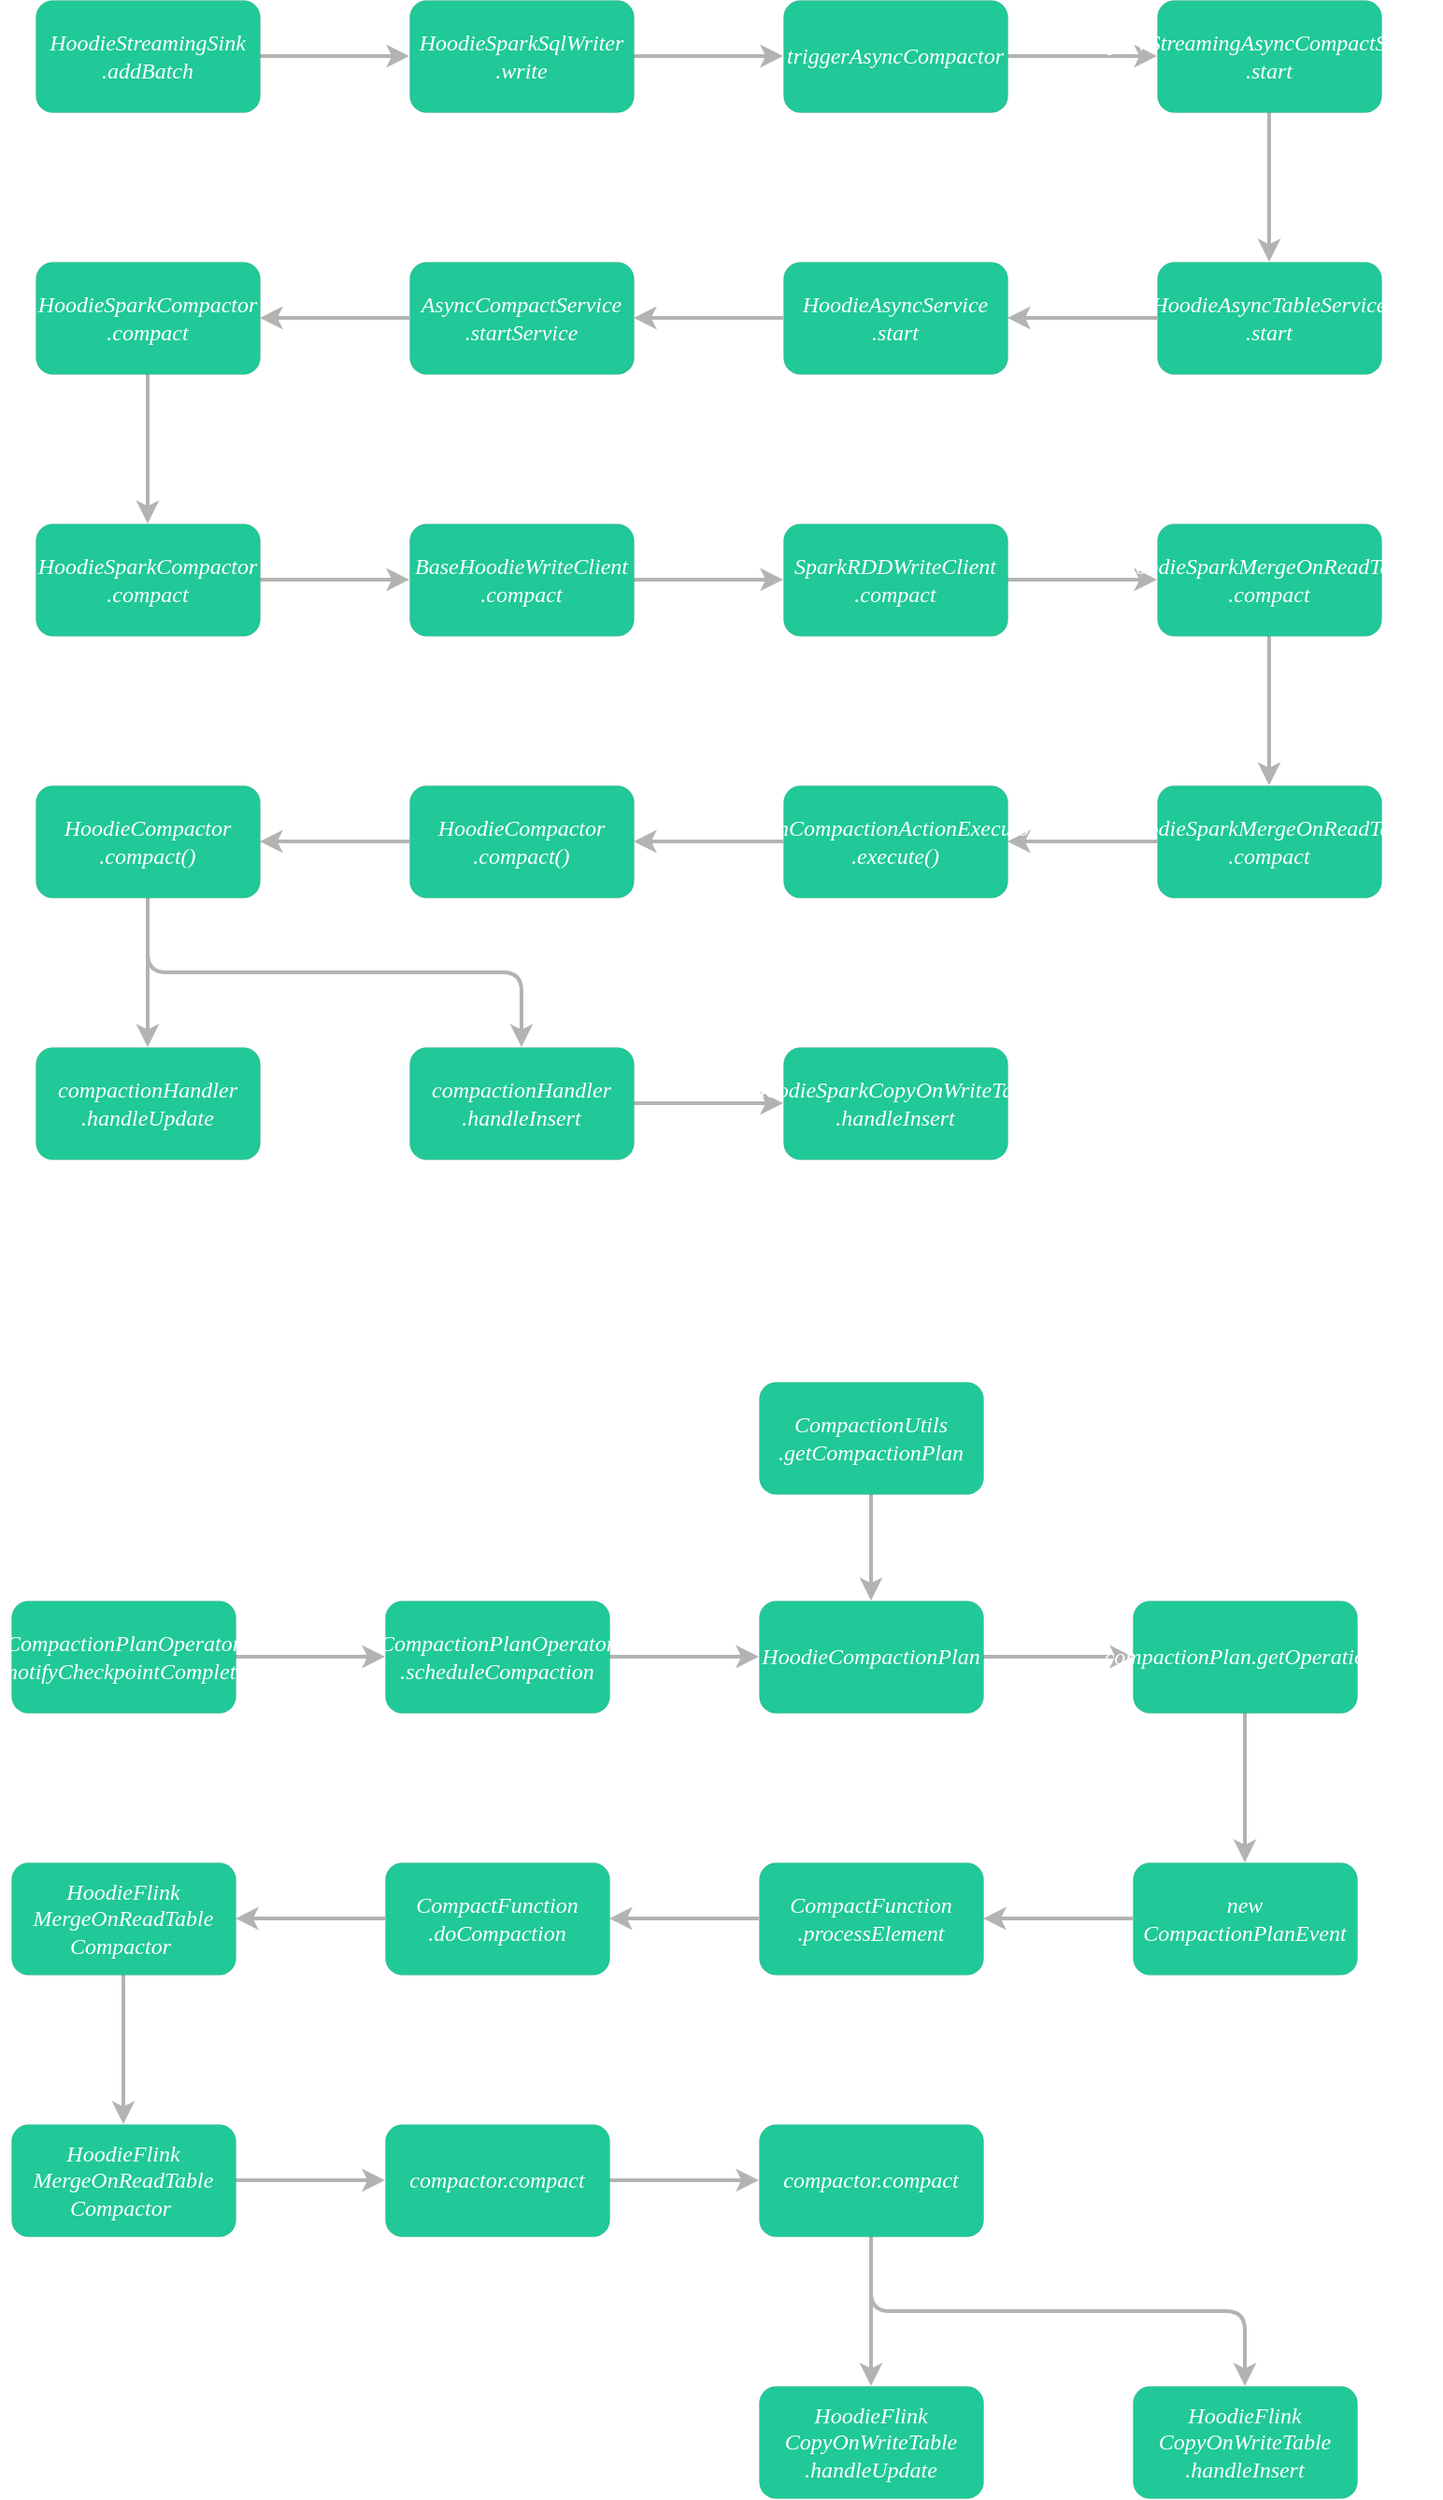 <mxfile version="20.4.1" type="github">
  <diagram id="C5RBs43oDa-KdzZeNtuy" name="Page-1">
    <mxGraphModel dx="1422" dy="762" grid="0" gridSize="10" guides="1" tooltips="1" connect="1" arrows="1" fold="1" page="1" pageScale="1" pageWidth="827" pageHeight="1169" math="0" shadow="0">
      <root>
        <mxCell id="WIyWlLk6GJQsqaUBKTNV-0" />
        <mxCell id="WIyWlLk6GJQsqaUBKTNV-1" parent="WIyWlLk6GJQsqaUBKTNV-0" />
        <mxCell id="WV-3mllYnijwuJC2ltMI-2" value="" style="edgeStyle=orthogonalEdgeStyle;rounded=0;orthogonalLoop=1;jettySize=auto;html=1;strokeWidth=2;strokeColor=#B3B3B3;" edge="1" parent="WIyWlLk6GJQsqaUBKTNV-1" source="WV-3mllYnijwuJC2ltMI-0" target="WV-3mllYnijwuJC2ltMI-1">
          <mxGeometry relative="1" as="geometry" />
        </mxCell>
        <mxCell id="WV-3mllYnijwuJC2ltMI-0" value="HoodieStreamingSink&lt;br&gt;.addBatch" style="rounded=1;whiteSpace=wrap;html=1;fillColor=#20C997;fontColor=#FFFFFF;fontFamily=Comic Sans MS;fontStyle=2;strokeWidth=0;" vertex="1" parent="WIyWlLk6GJQsqaUBKTNV-1">
          <mxGeometry x="52" y="155" width="120" height="60" as="geometry" />
        </mxCell>
        <mxCell id="WV-3mllYnijwuJC2ltMI-4" value="" style="edgeStyle=orthogonalEdgeStyle;rounded=0;orthogonalLoop=1;jettySize=auto;html=1;strokeWidth=2;strokeColor=#B3B3B3;" edge="1" parent="WIyWlLk6GJQsqaUBKTNV-1" source="WV-3mllYnijwuJC2ltMI-1" target="WV-3mllYnijwuJC2ltMI-3">
          <mxGeometry relative="1" as="geometry" />
        </mxCell>
        <mxCell id="WV-3mllYnijwuJC2ltMI-1" value="HoodieSparkSqlWriter&lt;br&gt;.write" style="rounded=1;whiteSpace=wrap;html=1;fillColor=#20C997;fontColor=#FFFFFF;fontFamily=Comic Sans MS;fontStyle=2;strokeWidth=0;" vertex="1" parent="WIyWlLk6GJQsqaUBKTNV-1">
          <mxGeometry x="252" y="155" width="120" height="60" as="geometry" />
        </mxCell>
        <mxCell id="WV-3mllYnijwuJC2ltMI-6" value="" style="edgeStyle=orthogonalEdgeStyle;rounded=0;orthogonalLoop=1;jettySize=auto;html=1;strokeWidth=2;strokeColor=#B3B3B3;" edge="1" parent="WIyWlLk6GJQsqaUBKTNV-1" source="WV-3mllYnijwuJC2ltMI-3" target="WV-3mllYnijwuJC2ltMI-5">
          <mxGeometry relative="1" as="geometry" />
        </mxCell>
        <mxCell id="WV-3mllYnijwuJC2ltMI-3" value="triggerAsyncCompactor" style="rounded=1;whiteSpace=wrap;html=1;fillColor=#20C997;fontColor=#FFFFFF;fontFamily=Comic Sans MS;fontStyle=2;strokeWidth=0;" vertex="1" parent="WIyWlLk6GJQsqaUBKTNV-1">
          <mxGeometry x="452" y="155" width="120" height="60" as="geometry" />
        </mxCell>
        <mxCell id="WV-3mllYnijwuJC2ltMI-8" value="" style="edgeStyle=orthogonalEdgeStyle;rounded=0;orthogonalLoop=1;jettySize=auto;html=1;strokeWidth=2;strokeColor=#B3B3B3;" edge="1" parent="WIyWlLk6GJQsqaUBKTNV-1" source="WV-3mllYnijwuJC2ltMI-5" target="WV-3mllYnijwuJC2ltMI-7">
          <mxGeometry relative="1" as="geometry" />
        </mxCell>
        <mxCell id="WV-3mllYnijwuJC2ltMI-5" value="SparkStreamingAsyncCompactService&lt;br&gt;.start" style="rounded=1;whiteSpace=wrap;html=1;fillColor=#20C997;fontColor=#FFFFFF;fontFamily=Comic Sans MS;fontStyle=2;strokeWidth=0;" vertex="1" parent="WIyWlLk6GJQsqaUBKTNV-1">
          <mxGeometry x="652" y="155" width="120" height="60" as="geometry" />
        </mxCell>
        <mxCell id="WV-3mllYnijwuJC2ltMI-10" value="" style="edgeStyle=orthogonalEdgeStyle;rounded=0;orthogonalLoop=1;jettySize=auto;html=1;strokeWidth=2;strokeColor=#B3B3B3;" edge="1" parent="WIyWlLk6GJQsqaUBKTNV-1" source="WV-3mllYnijwuJC2ltMI-7" target="WV-3mllYnijwuJC2ltMI-9">
          <mxGeometry relative="1" as="geometry" />
        </mxCell>
        <mxCell id="WV-3mllYnijwuJC2ltMI-7" value="HoodieAsyncTableService&lt;br&gt;.start" style="rounded=1;whiteSpace=wrap;html=1;fillColor=#20C997;fontColor=#FFFFFF;fontFamily=Comic Sans MS;fontStyle=2;strokeWidth=0;" vertex="1" parent="WIyWlLk6GJQsqaUBKTNV-1">
          <mxGeometry x="652" y="295" width="120" height="60" as="geometry" />
        </mxCell>
        <mxCell id="WV-3mllYnijwuJC2ltMI-12" value="" style="edgeStyle=orthogonalEdgeStyle;rounded=0;orthogonalLoop=1;jettySize=auto;html=1;strokeWidth=2;strokeColor=#B3B3B3;" edge="1" parent="WIyWlLk6GJQsqaUBKTNV-1" source="WV-3mllYnijwuJC2ltMI-9" target="WV-3mllYnijwuJC2ltMI-11">
          <mxGeometry relative="1" as="geometry" />
        </mxCell>
        <mxCell id="WV-3mllYnijwuJC2ltMI-9" value="HoodieAsyncService&lt;br&gt;.start" style="rounded=1;whiteSpace=wrap;html=1;fillColor=#20C997;fontColor=#FFFFFF;fontFamily=Comic Sans MS;fontStyle=2;strokeWidth=0;" vertex="1" parent="WIyWlLk6GJQsqaUBKTNV-1">
          <mxGeometry x="452" y="295" width="120" height="60" as="geometry" />
        </mxCell>
        <mxCell id="WV-3mllYnijwuJC2ltMI-14" value="" style="edgeStyle=orthogonalEdgeStyle;rounded=0;orthogonalLoop=1;jettySize=auto;html=1;strokeWidth=2;strokeColor=#B3B3B3;" edge="1" parent="WIyWlLk6GJQsqaUBKTNV-1" source="WV-3mllYnijwuJC2ltMI-11" target="WV-3mllYnijwuJC2ltMI-13">
          <mxGeometry relative="1" as="geometry" />
        </mxCell>
        <mxCell id="WV-3mllYnijwuJC2ltMI-11" value="AsyncCompactService&lt;br&gt;.startService" style="rounded=1;whiteSpace=wrap;html=1;fillColor=#20C997;fontColor=#FFFFFF;fontFamily=Comic Sans MS;fontStyle=2;strokeWidth=0;" vertex="1" parent="WIyWlLk6GJQsqaUBKTNV-1">
          <mxGeometry x="252" y="295" width="120" height="60" as="geometry" />
        </mxCell>
        <mxCell id="WV-3mllYnijwuJC2ltMI-16" value="" style="edgeStyle=orthogonalEdgeStyle;rounded=0;orthogonalLoop=1;jettySize=auto;html=1;strokeWidth=2;strokeColor=#B3B3B3;" edge="1" parent="WIyWlLk6GJQsqaUBKTNV-1" source="WV-3mllYnijwuJC2ltMI-13" target="WV-3mllYnijwuJC2ltMI-15">
          <mxGeometry relative="1" as="geometry" />
        </mxCell>
        <mxCell id="WV-3mllYnijwuJC2ltMI-13" value="HoodieSparkCompactor&lt;br&gt;.compact" style="rounded=1;whiteSpace=wrap;html=1;fillColor=#20C997;fontColor=#FFFFFF;fontFamily=Comic Sans MS;fontStyle=2;strokeWidth=0;" vertex="1" parent="WIyWlLk6GJQsqaUBKTNV-1">
          <mxGeometry x="52" y="295" width="120" height="60" as="geometry" />
        </mxCell>
        <mxCell id="WV-3mllYnijwuJC2ltMI-18" value="" style="edgeStyle=orthogonalEdgeStyle;rounded=0;orthogonalLoop=1;jettySize=auto;html=1;strokeWidth=2;strokeColor=#B3B3B3;" edge="1" parent="WIyWlLk6GJQsqaUBKTNV-1" source="WV-3mllYnijwuJC2ltMI-15" target="WV-3mllYnijwuJC2ltMI-17">
          <mxGeometry relative="1" as="geometry" />
        </mxCell>
        <mxCell id="WV-3mllYnijwuJC2ltMI-15" value="HoodieSparkCompactor&lt;br&gt;.compact" style="rounded=1;whiteSpace=wrap;html=1;fillColor=#20C997;fontColor=#FFFFFF;fontFamily=Comic Sans MS;fontStyle=2;strokeWidth=0;" vertex="1" parent="WIyWlLk6GJQsqaUBKTNV-1">
          <mxGeometry x="52" y="435" width="120" height="60" as="geometry" />
        </mxCell>
        <mxCell id="WV-3mllYnijwuJC2ltMI-20" value="" style="edgeStyle=orthogonalEdgeStyle;rounded=0;orthogonalLoop=1;jettySize=auto;html=1;strokeWidth=2;strokeColor=#B3B3B3;" edge="1" parent="WIyWlLk6GJQsqaUBKTNV-1" source="WV-3mllYnijwuJC2ltMI-17" target="WV-3mllYnijwuJC2ltMI-19">
          <mxGeometry relative="1" as="geometry" />
        </mxCell>
        <mxCell id="WV-3mllYnijwuJC2ltMI-17" value="BaseHoodieWriteClient&lt;br&gt;.compact" style="rounded=1;whiteSpace=wrap;html=1;fillColor=#20C997;fontColor=#FFFFFF;fontFamily=Comic Sans MS;fontStyle=2;strokeWidth=0;" vertex="1" parent="WIyWlLk6GJQsqaUBKTNV-1">
          <mxGeometry x="252" y="435" width="120" height="60" as="geometry" />
        </mxCell>
        <mxCell id="WV-3mllYnijwuJC2ltMI-22" value="" style="edgeStyle=orthogonalEdgeStyle;rounded=0;orthogonalLoop=1;jettySize=auto;html=1;strokeWidth=2;strokeColor=#B3B3B3;" edge="1" parent="WIyWlLk6GJQsqaUBKTNV-1" source="WV-3mllYnijwuJC2ltMI-19" target="WV-3mllYnijwuJC2ltMI-21">
          <mxGeometry relative="1" as="geometry" />
        </mxCell>
        <mxCell id="WV-3mllYnijwuJC2ltMI-19" value="SparkRDDWriteClient&lt;br&gt;.compact" style="rounded=1;whiteSpace=wrap;html=1;fillColor=#20C997;fontColor=#FFFFFF;fontFamily=Comic Sans MS;fontStyle=2;strokeWidth=0;" vertex="1" parent="WIyWlLk6GJQsqaUBKTNV-1">
          <mxGeometry x="452" y="435" width="120" height="60" as="geometry" />
        </mxCell>
        <mxCell id="WV-3mllYnijwuJC2ltMI-24" value="" style="edgeStyle=orthogonalEdgeStyle;rounded=0;orthogonalLoop=1;jettySize=auto;html=1;strokeWidth=2;strokeColor=#B3B3B3;" edge="1" parent="WIyWlLk6GJQsqaUBKTNV-1" source="WV-3mllYnijwuJC2ltMI-21" target="WV-3mllYnijwuJC2ltMI-23">
          <mxGeometry relative="1" as="geometry" />
        </mxCell>
        <mxCell id="WV-3mllYnijwuJC2ltMI-21" value="HoodieSparkMergeOnReadTable&lt;br&gt;.compact" style="rounded=1;whiteSpace=wrap;html=1;fillColor=#20C997;fontColor=#FFFFFF;fontFamily=Comic Sans MS;fontStyle=2;strokeWidth=0;" vertex="1" parent="WIyWlLk6GJQsqaUBKTNV-1">
          <mxGeometry x="652" y="435" width="120" height="60" as="geometry" />
        </mxCell>
        <mxCell id="WV-3mllYnijwuJC2ltMI-26" value="" style="edgeStyle=orthogonalEdgeStyle;rounded=0;orthogonalLoop=1;jettySize=auto;html=1;strokeWidth=2;strokeColor=#B3B3B3;" edge="1" parent="WIyWlLk6GJQsqaUBKTNV-1" source="WV-3mllYnijwuJC2ltMI-23" target="WV-3mllYnijwuJC2ltMI-25">
          <mxGeometry relative="1" as="geometry" />
        </mxCell>
        <mxCell id="WV-3mllYnijwuJC2ltMI-23" value="HoodieSparkMergeOnReadTable&lt;br&gt;.compact" style="rounded=1;whiteSpace=wrap;html=1;fillColor=#20C997;fontColor=#FFFFFF;fontFamily=Comic Sans MS;fontStyle=2;strokeWidth=0;" vertex="1" parent="WIyWlLk6GJQsqaUBKTNV-1">
          <mxGeometry x="652" y="575" width="120" height="60" as="geometry" />
        </mxCell>
        <mxCell id="WV-3mllYnijwuJC2ltMI-28" value="" style="edgeStyle=orthogonalEdgeStyle;rounded=0;orthogonalLoop=1;jettySize=auto;html=1;strokeWidth=2;strokeColor=#B3B3B3;" edge="1" parent="WIyWlLk6GJQsqaUBKTNV-1" source="WV-3mllYnijwuJC2ltMI-25" target="WV-3mllYnijwuJC2ltMI-27">
          <mxGeometry relative="1" as="geometry" />
        </mxCell>
        <mxCell id="WV-3mllYnijwuJC2ltMI-25" value="RunCompactionActionExecutor&lt;br&gt;.execute()" style="rounded=1;whiteSpace=wrap;html=1;fillColor=#20C997;fontColor=#FFFFFF;fontFamily=Comic Sans MS;fontStyle=2;strokeWidth=0;" vertex="1" parent="WIyWlLk6GJQsqaUBKTNV-1">
          <mxGeometry x="452" y="575" width="120" height="60" as="geometry" />
        </mxCell>
        <mxCell id="WV-3mllYnijwuJC2ltMI-30" value="" style="edgeStyle=orthogonalEdgeStyle;rounded=0;orthogonalLoop=1;jettySize=auto;html=1;strokeWidth=2;strokeColor=#B3B3B3;" edge="1" parent="WIyWlLk6GJQsqaUBKTNV-1" source="WV-3mllYnijwuJC2ltMI-27" target="WV-3mllYnijwuJC2ltMI-29">
          <mxGeometry relative="1" as="geometry" />
        </mxCell>
        <mxCell id="WV-3mllYnijwuJC2ltMI-27" value="HoodieCompactor&lt;br&gt;.compact()" style="rounded=1;whiteSpace=wrap;html=1;fillColor=#20C997;fontColor=#FFFFFF;fontFamily=Comic Sans MS;fontStyle=2;strokeWidth=0;" vertex="1" parent="WIyWlLk6GJQsqaUBKTNV-1">
          <mxGeometry x="252" y="575" width="120" height="60" as="geometry" />
        </mxCell>
        <mxCell id="WV-3mllYnijwuJC2ltMI-32" value="" style="edgeStyle=orthogonalEdgeStyle;rounded=0;orthogonalLoop=1;jettySize=auto;html=1;strokeWidth=2;strokeColor=#B3B3B3;" edge="1" parent="WIyWlLk6GJQsqaUBKTNV-1" source="WV-3mllYnijwuJC2ltMI-29" target="WV-3mllYnijwuJC2ltMI-31">
          <mxGeometry relative="1" as="geometry" />
        </mxCell>
        <mxCell id="WV-3mllYnijwuJC2ltMI-35" style="edgeStyle=orthogonalEdgeStyle;rounded=1;orthogonalLoop=1;jettySize=auto;html=1;exitX=0.5;exitY=1;exitDx=0;exitDy=0;entryX=0.5;entryY=0;entryDx=0;entryDy=0;strokeWidth=2;strokeColor=#B3B3B3;" edge="1" parent="WIyWlLk6GJQsqaUBKTNV-1" source="WV-3mllYnijwuJC2ltMI-29" target="WV-3mllYnijwuJC2ltMI-33">
          <mxGeometry relative="1" as="geometry" />
        </mxCell>
        <mxCell id="WV-3mllYnijwuJC2ltMI-29" value="HoodieCompactor&lt;br&gt;.compact()" style="rounded=1;whiteSpace=wrap;html=1;fillColor=#20C997;fontColor=#FFFFFF;fontFamily=Comic Sans MS;fontStyle=2;strokeWidth=0;" vertex="1" parent="WIyWlLk6GJQsqaUBKTNV-1">
          <mxGeometry x="52" y="575" width="120" height="60" as="geometry" />
        </mxCell>
        <mxCell id="WV-3mllYnijwuJC2ltMI-31" value="compactionHandler&lt;br&gt;.handleUpdate" style="rounded=1;whiteSpace=wrap;html=1;fillColor=#20C997;fontColor=#FFFFFF;fontFamily=Comic Sans MS;fontStyle=2;strokeWidth=0;" vertex="1" parent="WIyWlLk6GJQsqaUBKTNV-1">
          <mxGeometry x="52" y="715" width="120" height="60" as="geometry" />
        </mxCell>
        <mxCell id="WV-3mllYnijwuJC2ltMI-37" value="" style="edgeStyle=orthogonalEdgeStyle;rounded=1;orthogonalLoop=1;jettySize=auto;html=1;strokeWidth=2;strokeColor=#B3B3B3;" edge="1" parent="WIyWlLk6GJQsqaUBKTNV-1" source="WV-3mllYnijwuJC2ltMI-33" target="WV-3mllYnijwuJC2ltMI-36">
          <mxGeometry relative="1" as="geometry" />
        </mxCell>
        <mxCell id="WV-3mllYnijwuJC2ltMI-33" value="compactionHandler&lt;br&gt;.handleInsert" style="rounded=1;whiteSpace=wrap;html=1;fillColor=#20C997;fontColor=#FFFFFF;fontFamily=Comic Sans MS;fontStyle=2;strokeWidth=0;" vertex="1" parent="WIyWlLk6GJQsqaUBKTNV-1">
          <mxGeometry x="252" y="715" width="120" height="60" as="geometry" />
        </mxCell>
        <mxCell id="WV-3mllYnijwuJC2ltMI-36" value="HoodieSparkCopyOnWriteTable&lt;br&gt;.handleInsert" style="rounded=1;whiteSpace=wrap;html=1;fillColor=#20C997;fontColor=#FFFFFF;fontFamily=Comic Sans MS;fontStyle=2;strokeWidth=0;" vertex="1" parent="WIyWlLk6GJQsqaUBKTNV-1">
          <mxGeometry x="452" y="715" width="120" height="60" as="geometry" />
        </mxCell>
        <mxCell id="WV-3mllYnijwuJC2ltMI-42" style="edgeStyle=orthogonalEdgeStyle;shape=connector;rounded=1;orthogonalLoop=1;jettySize=auto;html=1;exitX=1;exitY=0.5;exitDx=0;exitDy=0;entryX=0;entryY=0.5;entryDx=0;entryDy=0;labelBackgroundColor=default;strokeColor=#B3B3B3;strokeWidth=2;fontFamily=Helvetica;fontSize=11;fontColor=default;endArrow=classic;" edge="1" parent="WIyWlLk6GJQsqaUBKTNV-1" source="WV-3mllYnijwuJC2ltMI-38" target="WV-3mllYnijwuJC2ltMI-40">
          <mxGeometry relative="1" as="geometry" />
        </mxCell>
        <mxCell id="WV-3mllYnijwuJC2ltMI-38" value="CompactionPlanOperator&lt;br&gt;.notifyCheckpointComplete" style="rounded=1;whiteSpace=wrap;html=1;fillColor=#20C997;fontColor=#FFFFFF;fontFamily=Comic Sans MS;fontStyle=2;strokeWidth=0;" vertex="1" parent="WIyWlLk6GJQsqaUBKTNV-1">
          <mxGeometry x="39" y="1011" width="120" height="60" as="geometry" />
        </mxCell>
        <mxCell id="WV-3mllYnijwuJC2ltMI-44" value="" style="edgeStyle=orthogonalEdgeStyle;shape=connector;rounded=1;orthogonalLoop=1;jettySize=auto;html=1;labelBackgroundColor=default;strokeColor=#B3B3B3;strokeWidth=2;fontFamily=Helvetica;fontSize=11;fontColor=default;endArrow=classic;" edge="1" parent="WIyWlLk6GJQsqaUBKTNV-1" source="WV-3mllYnijwuJC2ltMI-40" target="WV-3mllYnijwuJC2ltMI-43">
          <mxGeometry relative="1" as="geometry" />
        </mxCell>
        <mxCell id="WV-3mllYnijwuJC2ltMI-40" value="CompactionPlanOperator&lt;br&gt;.scheduleCompaction" style="rounded=1;whiteSpace=wrap;html=1;fillColor=#20C997;fontColor=#FFFFFF;fontFamily=Comic Sans MS;fontStyle=2;strokeWidth=0;" vertex="1" parent="WIyWlLk6GJQsqaUBKTNV-1">
          <mxGeometry x="239" y="1011" width="120" height="60" as="geometry" />
        </mxCell>
        <mxCell id="WV-3mllYnijwuJC2ltMI-49" value="" style="edgeStyle=orthogonalEdgeStyle;shape=connector;rounded=1;orthogonalLoop=1;jettySize=auto;html=1;labelBackgroundColor=default;strokeColor=#B3B3B3;strokeWidth=2;fontFamily=Helvetica;fontSize=11;fontColor=default;endArrow=classic;" edge="1" parent="WIyWlLk6GJQsqaUBKTNV-1" source="WV-3mllYnijwuJC2ltMI-43" target="WV-3mllYnijwuJC2ltMI-48">
          <mxGeometry relative="1" as="geometry" />
        </mxCell>
        <mxCell id="WV-3mllYnijwuJC2ltMI-43" value="HoodieCompactionPlan" style="rounded=1;whiteSpace=wrap;html=1;fillColor=#20C997;fontColor=#FFFFFF;fontFamily=Comic Sans MS;fontStyle=2;strokeWidth=0;" vertex="1" parent="WIyWlLk6GJQsqaUBKTNV-1">
          <mxGeometry x="439" y="1011" width="120" height="60" as="geometry" />
        </mxCell>
        <mxCell id="WV-3mllYnijwuJC2ltMI-47" style="edgeStyle=orthogonalEdgeStyle;shape=connector;rounded=1;orthogonalLoop=1;jettySize=auto;html=1;exitX=0.5;exitY=1;exitDx=0;exitDy=0;entryX=0.5;entryY=0;entryDx=0;entryDy=0;labelBackgroundColor=default;strokeColor=#B3B3B3;strokeWidth=2;fontFamily=Helvetica;fontSize=11;fontColor=default;endArrow=classic;" edge="1" parent="WIyWlLk6GJQsqaUBKTNV-1" source="WV-3mllYnijwuJC2ltMI-45" target="WV-3mllYnijwuJC2ltMI-43">
          <mxGeometry relative="1" as="geometry" />
        </mxCell>
        <mxCell id="WV-3mllYnijwuJC2ltMI-45" value="CompactionUtils&lt;br&gt;.getCompactionPlan" style="rounded=1;whiteSpace=wrap;html=1;fillColor=#20C997;fontColor=#FFFFFF;fontFamily=Comic Sans MS;fontStyle=2;strokeWidth=0;" vertex="1" parent="WIyWlLk6GJQsqaUBKTNV-1">
          <mxGeometry x="439" y="894" width="120" height="60" as="geometry" />
        </mxCell>
        <mxCell id="WV-3mllYnijwuJC2ltMI-51" value="" style="edgeStyle=orthogonalEdgeStyle;shape=connector;rounded=1;orthogonalLoop=1;jettySize=auto;html=1;labelBackgroundColor=default;strokeColor=#B3B3B3;strokeWidth=2;fontFamily=Helvetica;fontSize=11;fontColor=default;endArrow=classic;" edge="1" parent="WIyWlLk6GJQsqaUBKTNV-1" source="WV-3mllYnijwuJC2ltMI-48" target="WV-3mllYnijwuJC2ltMI-50">
          <mxGeometry relative="1" as="geometry" />
        </mxCell>
        <mxCell id="WV-3mllYnijwuJC2ltMI-48" value="compactionPlan.getOperations" style="rounded=1;whiteSpace=wrap;html=1;fillColor=#20C997;fontColor=#FFFFFF;fontFamily=Comic Sans MS;fontStyle=2;strokeWidth=0;" vertex="1" parent="WIyWlLk6GJQsqaUBKTNV-1">
          <mxGeometry x="639" y="1011" width="120" height="60" as="geometry" />
        </mxCell>
        <mxCell id="WV-3mllYnijwuJC2ltMI-53" value="" style="edgeStyle=orthogonalEdgeStyle;shape=connector;rounded=1;orthogonalLoop=1;jettySize=auto;html=1;labelBackgroundColor=default;strokeColor=#B3B3B3;strokeWidth=2;fontFamily=Helvetica;fontSize=11;fontColor=default;endArrow=classic;" edge="1" parent="WIyWlLk6GJQsqaUBKTNV-1" source="WV-3mllYnijwuJC2ltMI-50" target="WV-3mllYnijwuJC2ltMI-52">
          <mxGeometry relative="1" as="geometry" />
        </mxCell>
        <mxCell id="WV-3mllYnijwuJC2ltMI-50" value="new CompactionPlanEvent" style="rounded=1;whiteSpace=wrap;html=1;fillColor=#20C997;fontColor=#FFFFFF;fontFamily=Comic Sans MS;fontStyle=2;strokeWidth=0;" vertex="1" parent="WIyWlLk6GJQsqaUBKTNV-1">
          <mxGeometry x="639" y="1151" width="120" height="60" as="geometry" />
        </mxCell>
        <mxCell id="WV-3mllYnijwuJC2ltMI-55" value="" style="edgeStyle=orthogonalEdgeStyle;shape=connector;rounded=1;orthogonalLoop=1;jettySize=auto;html=1;labelBackgroundColor=default;strokeColor=#B3B3B3;strokeWidth=2;fontFamily=Helvetica;fontSize=11;fontColor=default;endArrow=classic;" edge="1" parent="WIyWlLk6GJQsqaUBKTNV-1" source="WV-3mllYnijwuJC2ltMI-52" target="WV-3mllYnijwuJC2ltMI-54">
          <mxGeometry relative="1" as="geometry" />
        </mxCell>
        <mxCell id="WV-3mllYnijwuJC2ltMI-52" value="CompactFunction&lt;br&gt;.processElement" style="rounded=1;whiteSpace=wrap;html=1;fillColor=#20C997;fontColor=#FFFFFF;fontFamily=Comic Sans MS;fontStyle=2;strokeWidth=0;" vertex="1" parent="WIyWlLk6GJQsqaUBKTNV-1">
          <mxGeometry x="439" y="1151" width="120" height="60" as="geometry" />
        </mxCell>
        <mxCell id="WV-3mllYnijwuJC2ltMI-57" value="" style="edgeStyle=orthogonalEdgeStyle;shape=connector;rounded=1;orthogonalLoop=1;jettySize=auto;html=1;labelBackgroundColor=default;strokeColor=#B3B3B3;strokeWidth=2;fontFamily=Helvetica;fontSize=11;fontColor=default;endArrow=classic;" edge="1" parent="WIyWlLk6GJQsqaUBKTNV-1" source="WV-3mllYnijwuJC2ltMI-54" target="WV-3mllYnijwuJC2ltMI-56">
          <mxGeometry relative="1" as="geometry" />
        </mxCell>
        <mxCell id="WV-3mllYnijwuJC2ltMI-54" value="CompactFunction&lt;br&gt;.doCompaction" style="rounded=1;whiteSpace=wrap;html=1;fillColor=#20C997;fontColor=#FFFFFF;fontFamily=Comic Sans MS;fontStyle=2;strokeWidth=0;" vertex="1" parent="WIyWlLk6GJQsqaUBKTNV-1">
          <mxGeometry x="239" y="1151" width="120" height="60" as="geometry" />
        </mxCell>
        <mxCell id="WV-3mllYnijwuJC2ltMI-59" value="" style="edgeStyle=orthogonalEdgeStyle;shape=connector;rounded=1;orthogonalLoop=1;jettySize=auto;html=1;labelBackgroundColor=default;strokeColor=#B3B3B3;strokeWidth=2;fontFamily=Helvetica;fontSize=11;fontColor=default;endArrow=classic;" edge="1" parent="WIyWlLk6GJQsqaUBKTNV-1" source="WV-3mllYnijwuJC2ltMI-56" target="WV-3mllYnijwuJC2ltMI-58">
          <mxGeometry relative="1" as="geometry" />
        </mxCell>
        <mxCell id="WV-3mllYnijwuJC2ltMI-56" value="HoodieFlink&lt;br&gt;MergeOnReadTable&lt;br&gt;Compactor&amp;nbsp;" style="rounded=1;whiteSpace=wrap;html=1;fillColor=#20C997;fontColor=#FFFFFF;fontFamily=Comic Sans MS;fontStyle=2;strokeWidth=0;" vertex="1" parent="WIyWlLk6GJQsqaUBKTNV-1">
          <mxGeometry x="39" y="1151" width="120" height="60" as="geometry" />
        </mxCell>
        <mxCell id="WV-3mllYnijwuJC2ltMI-61" value="" style="edgeStyle=orthogonalEdgeStyle;shape=connector;rounded=1;orthogonalLoop=1;jettySize=auto;html=1;labelBackgroundColor=default;strokeColor=#B3B3B3;strokeWidth=2;fontFamily=Helvetica;fontSize=11;fontColor=default;endArrow=classic;" edge="1" parent="WIyWlLk6GJQsqaUBKTNV-1" source="WV-3mllYnijwuJC2ltMI-58" target="WV-3mllYnijwuJC2ltMI-60">
          <mxGeometry relative="1" as="geometry" />
        </mxCell>
        <mxCell id="WV-3mllYnijwuJC2ltMI-58" value="HoodieFlink&lt;br&gt;MergeOnReadTable&lt;br&gt;Compactor&amp;nbsp;" style="rounded=1;whiteSpace=wrap;html=1;fillColor=#20C997;fontColor=#FFFFFF;fontFamily=Comic Sans MS;fontStyle=2;strokeWidth=0;" vertex="1" parent="WIyWlLk6GJQsqaUBKTNV-1">
          <mxGeometry x="39" y="1291" width="120" height="60" as="geometry" />
        </mxCell>
        <mxCell id="WV-3mllYnijwuJC2ltMI-63" value="" style="edgeStyle=orthogonalEdgeStyle;shape=connector;rounded=1;orthogonalLoop=1;jettySize=auto;html=1;labelBackgroundColor=default;strokeColor=#B3B3B3;strokeWidth=2;fontFamily=Helvetica;fontSize=11;fontColor=default;endArrow=classic;" edge="1" parent="WIyWlLk6GJQsqaUBKTNV-1" source="WV-3mllYnijwuJC2ltMI-60" target="WV-3mllYnijwuJC2ltMI-62">
          <mxGeometry relative="1" as="geometry" />
        </mxCell>
        <mxCell id="WV-3mllYnijwuJC2ltMI-60" value="compactor.compact" style="rounded=1;whiteSpace=wrap;html=1;fillColor=#20C997;fontColor=#FFFFFF;fontFamily=Comic Sans MS;fontStyle=2;strokeWidth=0;" vertex="1" parent="WIyWlLk6GJQsqaUBKTNV-1">
          <mxGeometry x="239" y="1291" width="120" height="60" as="geometry" />
        </mxCell>
        <mxCell id="WV-3mllYnijwuJC2ltMI-65" value="" style="edgeStyle=orthogonalEdgeStyle;shape=connector;rounded=1;orthogonalLoop=1;jettySize=auto;html=1;labelBackgroundColor=default;strokeColor=#B3B3B3;strokeWidth=2;fontFamily=Helvetica;fontSize=11;fontColor=default;endArrow=classic;" edge="1" parent="WIyWlLk6GJQsqaUBKTNV-1" source="WV-3mllYnijwuJC2ltMI-62" target="WV-3mllYnijwuJC2ltMI-64">
          <mxGeometry relative="1" as="geometry" />
        </mxCell>
        <mxCell id="WV-3mllYnijwuJC2ltMI-68" style="edgeStyle=orthogonalEdgeStyle;shape=connector;rounded=1;orthogonalLoop=1;jettySize=auto;html=1;exitX=0.5;exitY=1;exitDx=0;exitDy=0;labelBackgroundColor=default;strokeColor=#B3B3B3;strokeWidth=2;fontFamily=Helvetica;fontSize=11;fontColor=default;endArrow=classic;" edge="1" parent="WIyWlLk6GJQsqaUBKTNV-1" source="WV-3mllYnijwuJC2ltMI-62" target="WV-3mllYnijwuJC2ltMI-66">
          <mxGeometry relative="1" as="geometry" />
        </mxCell>
        <mxCell id="WV-3mllYnijwuJC2ltMI-62" value="compactor.compact" style="rounded=1;whiteSpace=wrap;html=1;fillColor=#20C997;fontColor=#FFFFFF;fontFamily=Comic Sans MS;fontStyle=2;strokeWidth=0;" vertex="1" parent="WIyWlLk6GJQsqaUBKTNV-1">
          <mxGeometry x="439" y="1291" width="120" height="60" as="geometry" />
        </mxCell>
        <mxCell id="WV-3mllYnijwuJC2ltMI-64" value="HoodieFlink&lt;br&gt;CopyOnWriteTable&lt;br&gt;.handleUpdate" style="rounded=1;whiteSpace=wrap;html=1;fillColor=#20C997;fontColor=#FFFFFF;fontFamily=Comic Sans MS;fontStyle=2;strokeWidth=0;" vertex="1" parent="WIyWlLk6GJQsqaUBKTNV-1">
          <mxGeometry x="439" y="1431" width="120" height="60" as="geometry" />
        </mxCell>
        <mxCell id="WV-3mllYnijwuJC2ltMI-66" value="&lt;div&gt;HoodieFlink&lt;/div&gt;&lt;div&gt;CopyOnWriteTable&lt;/div&gt;&lt;div&gt;.handleInsert&lt;/div&gt;" style="rounded=1;whiteSpace=wrap;html=1;fillColor=#20C997;fontColor=#FFFFFF;fontFamily=Comic Sans MS;fontStyle=2;strokeWidth=0;" vertex="1" parent="WIyWlLk6GJQsqaUBKTNV-1">
          <mxGeometry x="639" y="1431" width="120" height="60" as="geometry" />
        </mxCell>
      </root>
    </mxGraphModel>
  </diagram>
</mxfile>
